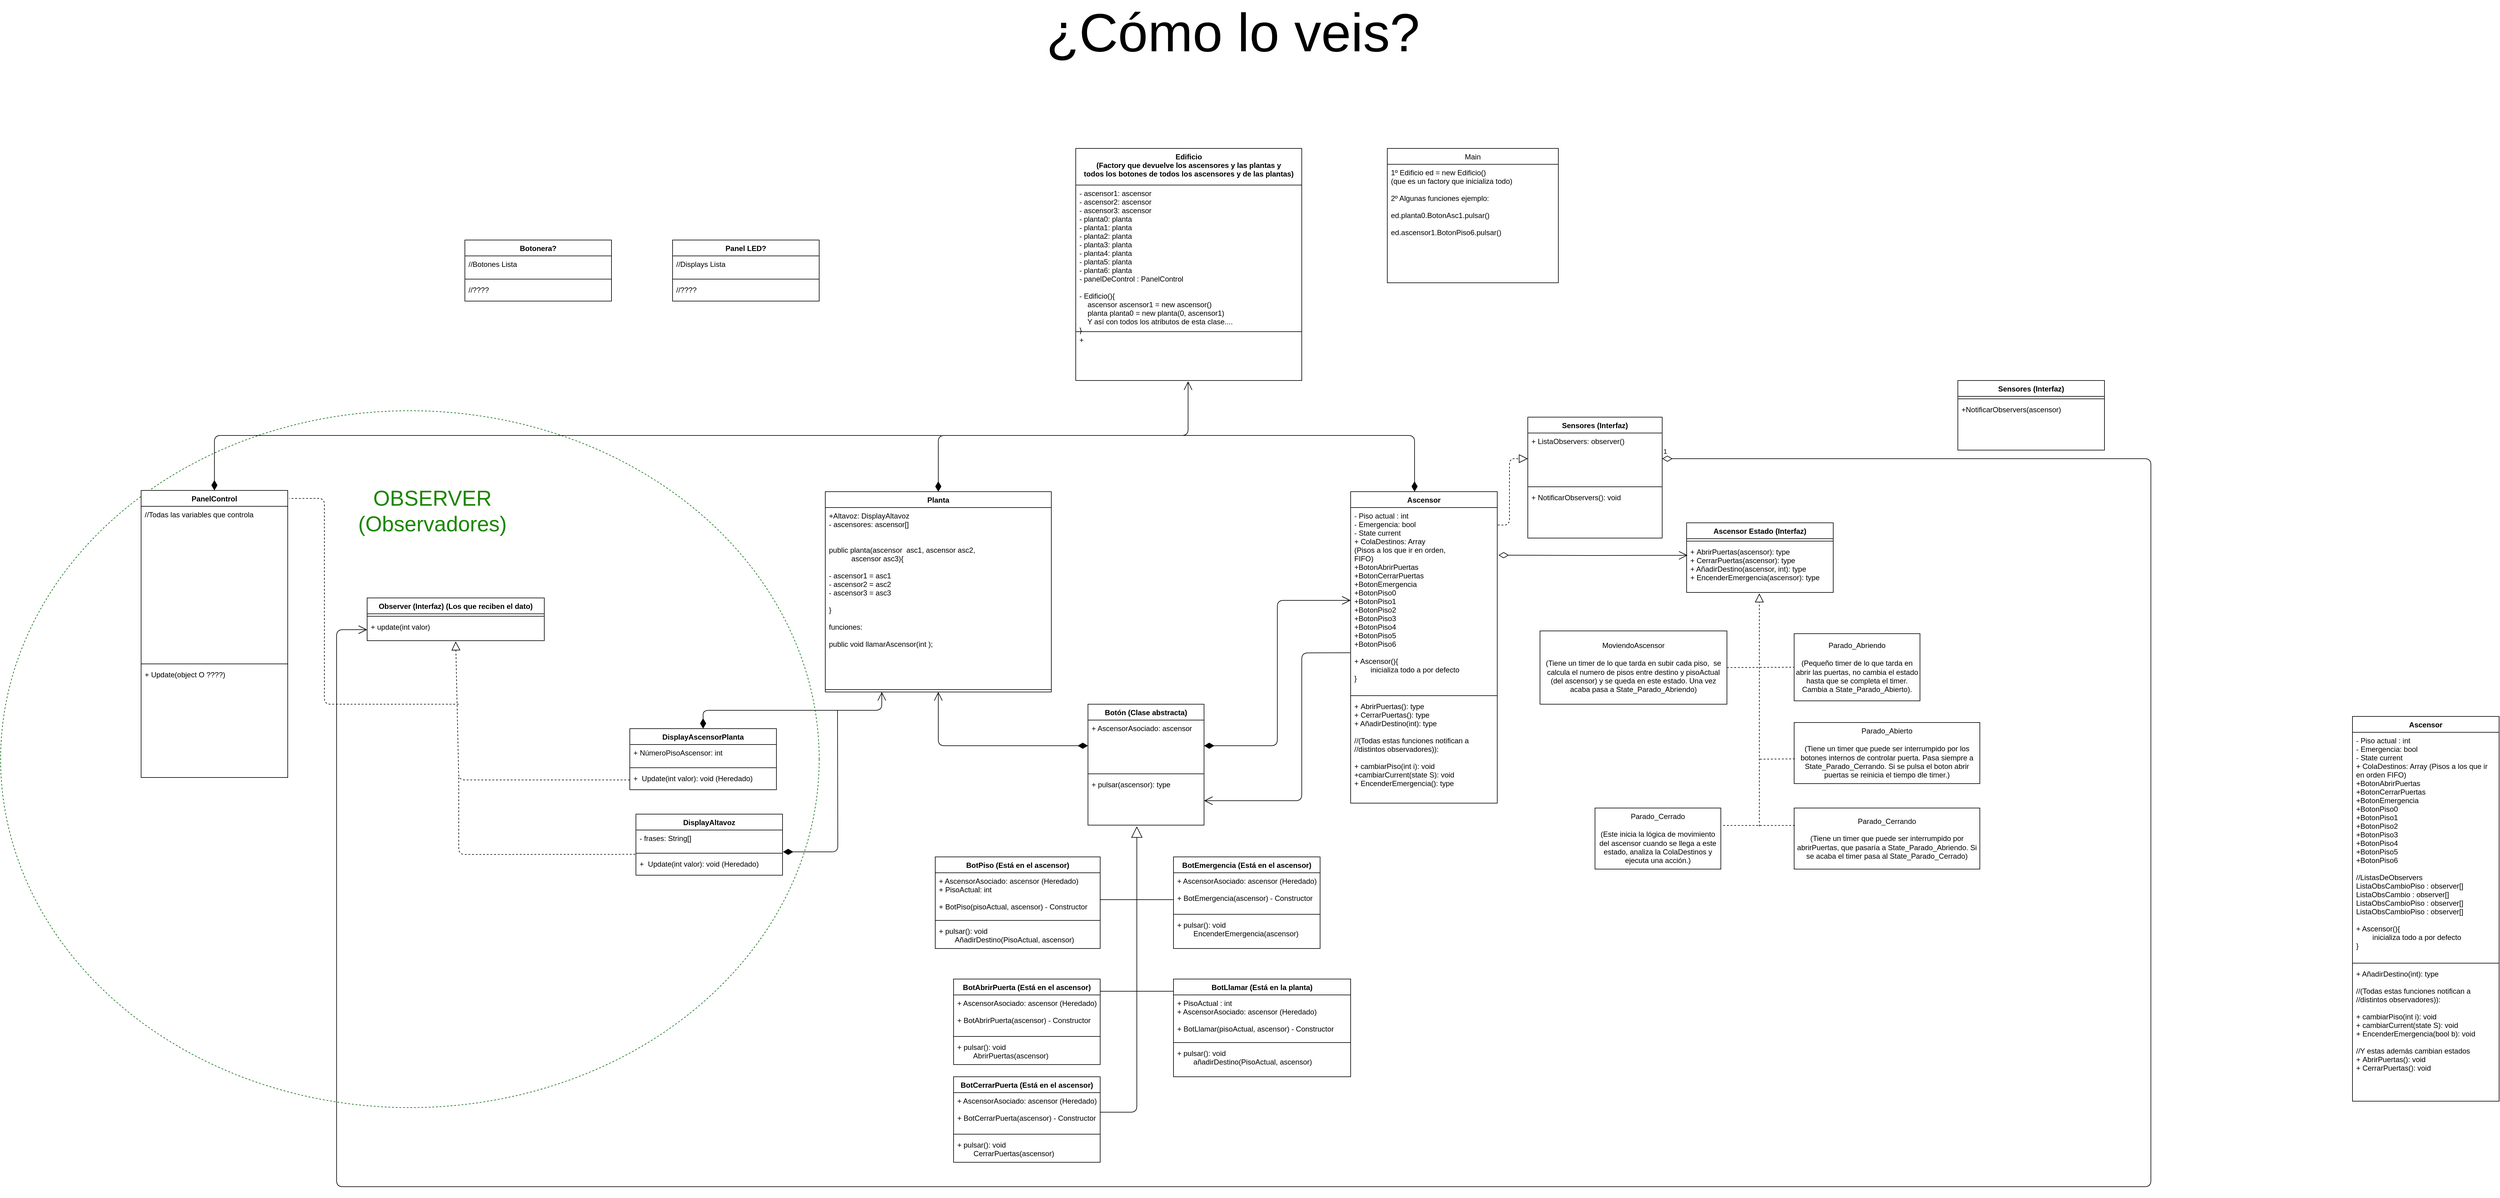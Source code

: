 <mxfile version="14.1.8" type="device"><diagram id="Z--odeYnt2_e7zv_vTT9" name="Page-1"><mxGraphModel dx="3168" dy="2187" grid="1" gridSize="10" guides="1" tooltips="1" connect="1" arrows="1" fold="1" page="1" pageScale="1" pageWidth="827" pageHeight="1169" math="0" shadow="0"><root><mxCell id="0"/><mxCell id="1" parent="0"/><mxCell id="Lk6bTEhdmykPrfCUieT1-79" value="" style="ellipse;whiteSpace=wrap;html=1;dashed=1;fillColor=none;strokeColor=#02690C;" parent="1" vertex="1"><mxGeometry x="-1730" y="109.5" width="1340" height="1141" as="geometry"/></mxCell><mxCell id="whVOiBgoklnP81nuVYzU-8" value="MoviendoAscensor&lt;br&gt;&lt;br&gt;(Tiene un timer de lo que tarda en subir cada piso,&amp;nbsp; se calcula el numero de pisos entre destino y pisoActual (del ascensor) y se queda en este estado. Una vez acaba pasa a State_Parado_Abriendo)" style="rounded=0;whiteSpace=wrap;html=1;" parent="1" vertex="1"><mxGeometry x="790" y="470" width="306" height="120" as="geometry"/></mxCell><mxCell id="whVOiBgoklnP81nuVYzU-10" value="Parado_Cerrado&lt;br&gt;&lt;br&gt;(Este inicia la lógica de movimiento del ascensor cuando se llega a este estado, analiza la ColaDestinos y ejecuta una acción.)" style="rounded=0;whiteSpace=wrap;html=1;" parent="1" vertex="1"><mxGeometry x="880" y="760" width="206" height="100" as="geometry"/></mxCell><mxCell id="whVOiBgoklnP81nuVYzU-11" value="Parado_Cerrando&lt;br&gt;&lt;br&gt;(Tiene un timer que puede ser interrumpido por abrirPuertas, que pasaría a State_Parado_Abriendo. Si se acaba el timer pasa al State_Parado_Cerrado)" style="rounded=0;whiteSpace=wrap;html=1;" parent="1" vertex="1"><mxGeometry x="1206" y="760" width="304" height="100" as="geometry"/></mxCell><mxCell id="whVOiBgoklnP81nuVYzU-12" value="Parado_Abriendo&lt;br&gt;&lt;br&gt;(Pequeño timer de lo que tarda en abrir las puertas, no cambia el estado hasta que se completa el timer. Cambia a State_Parado_Abierto)." style="rounded=0;whiteSpace=wrap;html=1;" parent="1" vertex="1"><mxGeometry x="1206" y="474.5" width="206" height="110" as="geometry"/></mxCell><mxCell id="whVOiBgoklnP81nuVYzU-13" value="Parado_Abierto&lt;br&gt;&lt;br&gt;(Tiene un timer que puede ser interrumpido por los botones internos de controlar puerta. Pasa siempre a State_Parado_Cerrando. Si se pulsa el boton abrir puertas se reinicia el tiempo dle timer.)" style="rounded=0;whiteSpace=wrap;html=1;" parent="1" vertex="1"><mxGeometry x="1206" y="620" width="304" height="100" as="geometry"/></mxCell><mxCell id="whVOiBgoklnP81nuVYzU-16" value="" style="endArrow=open;html=1;endSize=12;startArrow=diamondThin;startSize=14;startFill=0;edgeStyle=orthogonalEdgeStyle;align=left;verticalAlign=bottom;entryX=0.006;entryY=0.241;entryDx=0;entryDy=0;entryPerimeter=0;" parent="1" target="whVOiBgoklnP81nuVYzU-34" edge="1"><mxGeometry x="-1" y="3" relative="1" as="geometry"><mxPoint x="722" y="346" as="sourcePoint"/><mxPoint x="970" y="380" as="targetPoint"/></mxGeometry></mxCell><mxCell id="whVOiBgoklnP81nuVYzU-23" value="Ascensor" style="swimlane;fontStyle=1;align=center;verticalAlign=top;childLayout=stackLayout;horizontal=1;startSize=26;horizontalStack=0;resizeParent=1;resizeParentMax=0;resizeLast=0;collapsible=1;marginBottom=0;" parent="1" vertex="1"><mxGeometry x="480" y="242" width="240" height="510" as="geometry"/></mxCell><mxCell id="whVOiBgoklnP81nuVYzU-24" value="- Piso actual : int&#10;- Emergencia: bool&#10;- State current&#10;+ ColaDestinos: Array&#10;(Pisos a los que ir en orden, &#10;FIFO)&#10;+BotonAbrirPuertas&#10;+BotonCerrarPuertas&#10;+BotonEmergencia&#10;+BotonPiso0&#10;+BotonPiso1&#10;+BotonPiso2&#10;+BotonPiso3&#10;+BotonPiso4&#10;+BotonPiso5&#10;+BotonPiso6&#10;&#10;+ Ascensor(){&#10;        inicializa todo a por defecto&#10;}&#10;" style="text;strokeColor=none;fillColor=none;align=left;verticalAlign=top;spacingLeft=4;spacingRight=4;overflow=hidden;rotatable=0;points=[[0,0.5],[1,0.5]];portConstraint=eastwest;" parent="whVOiBgoklnP81nuVYzU-23" vertex="1"><mxGeometry y="26" width="240" height="304" as="geometry"/></mxCell><mxCell id="whVOiBgoklnP81nuVYzU-25" value="" style="line;strokeWidth=1;fillColor=none;align=left;verticalAlign=middle;spacingTop=-1;spacingLeft=3;spacingRight=3;rotatable=0;labelPosition=right;points=[];portConstraint=eastwest;" parent="whVOiBgoklnP81nuVYzU-23" vertex="1"><mxGeometry y="330" width="240" height="8" as="geometry"/></mxCell><mxCell id="whVOiBgoklnP81nuVYzU-26" value="+ AbrirPuertas(): type&#10;+ CerrarPuertas(): type&#10;+ AñadirDestino(int): type&#10;&#10;//(Todas estas funciones notifican a &#10;//distintos observadores)):&#10;&#10;+ cambiarPiso(int i): void&#10;+cambiarCurrent(state S): void&#10;+ EncenderEmergencia(): type" style="text;strokeColor=none;fillColor=none;align=left;verticalAlign=top;spacingLeft=4;spacingRight=4;overflow=hidden;rotatable=0;points=[[0,0.5],[1,0.5]];portConstraint=eastwest;" parent="whVOiBgoklnP81nuVYzU-23" vertex="1"><mxGeometry y="338" width="240" height="172" as="geometry"/></mxCell><mxCell id="whVOiBgoklnP81nuVYzU-31" value="Ascensor Estado (Interfaz)" style="swimlane;fontStyle=1;align=center;verticalAlign=top;childLayout=stackLayout;horizontal=1;startSize=26;horizontalStack=0;resizeParent=1;resizeParentMax=0;resizeLast=0;collapsible=1;marginBottom=0;" parent="1" vertex="1"><mxGeometry x="1030" y="293" width="240" height="114" as="geometry"/></mxCell><mxCell id="whVOiBgoklnP81nuVYzU-33" value="" style="line;strokeWidth=1;fillColor=none;align=left;verticalAlign=middle;spacingTop=-1;spacingLeft=3;spacingRight=3;rotatable=0;labelPosition=right;points=[];portConstraint=eastwest;" parent="whVOiBgoklnP81nuVYzU-31" vertex="1"><mxGeometry y="26" width="240" height="8" as="geometry"/></mxCell><mxCell id="whVOiBgoklnP81nuVYzU-34" value="+ AbrirPuertas(ascensor): type&#10;+ CerrarPuertas(ascensor): type&#10;+ AñadirDestino(ascensor, int): type&#10;+ EncenderEmergencia(ascensor): type" style="text;strokeColor=none;fillColor=none;align=left;verticalAlign=top;spacingLeft=4;spacingRight=4;overflow=hidden;rotatable=0;points=[[0,0.5],[1,0.5]];portConstraint=eastwest;" parent="whVOiBgoklnP81nuVYzU-31" vertex="1"><mxGeometry y="34" width="240" height="80" as="geometry"/></mxCell><mxCell id="whVOiBgoklnP81nuVYzU-42" value="" style="endArrow=block;endSize=16;endFill=0;html=1;entryX=0.5;entryY=1;entryDx=0;entryDy=0;exitX=1;exitY=0.5;exitDx=0;exitDy=0;" parent="1" source="Lk6bTEhdmykPrfCUieT1-37" edge="1"><mxGeometry width="160" relative="1" as="geometry"><mxPoint x="130" y="1160" as="sourcePoint"/><mxPoint x="130" y="790" as="targetPoint"/><Array as="points"><mxPoint x="130" y="1258"/></Array></mxGeometry></mxCell><mxCell id="whVOiBgoklnP81nuVYzU-43" value="" style="endArrow=none;html=1;exitX=1;exitY=0.5;exitDx=0;exitDy=0;entryX=0;entryY=0.5;entryDx=0;entryDy=0;" parent="1" edge="1"><mxGeometry width="50" height="50" relative="1" as="geometry"><mxPoint x="70" y="910" as="sourcePoint"/><mxPoint x="190" y="910" as="targetPoint"/></mxGeometry></mxCell><mxCell id="whVOiBgoklnP81nuVYzU-44" value="" style="endArrow=none;html=1;exitX=1;exitY=0.5;exitDx=0;exitDy=0;entryX=0;entryY=0.5;entryDx=0;entryDy=0;" parent="1" edge="1"><mxGeometry width="50" height="50" relative="1" as="geometry"><mxPoint x="70" y="1060" as="sourcePoint"/><mxPoint x="190" y="1060" as="targetPoint"/></mxGeometry></mxCell><mxCell id="whVOiBgoklnP81nuVYzU-47" value="Botón (Clase abstracta)" style="swimlane;fontStyle=1;align=center;verticalAlign=top;childLayout=stackLayout;horizontal=1;startSize=26;horizontalStack=0;resizeParent=1;resizeParentMax=0;resizeLast=0;collapsible=1;marginBottom=0;" parent="1" vertex="1"><mxGeometry x="50" y="590" width="190" height="198" as="geometry"/></mxCell><mxCell id="whVOiBgoklnP81nuVYzU-48" value="+ AscensorAsociado: ascensor&#10;" style="text;strokeColor=none;fillColor=none;align=left;verticalAlign=top;spacingLeft=4;spacingRight=4;overflow=hidden;rotatable=0;points=[[0,0.5],[1,0.5]];portConstraint=eastwest;" parent="whVOiBgoklnP81nuVYzU-47" vertex="1"><mxGeometry y="26" width="190" height="84" as="geometry"/></mxCell><mxCell id="whVOiBgoklnP81nuVYzU-49" value="" style="line;strokeWidth=1;fillColor=none;align=left;verticalAlign=middle;spacingTop=-1;spacingLeft=3;spacingRight=3;rotatable=0;labelPosition=right;points=[];portConstraint=eastwest;" parent="whVOiBgoklnP81nuVYzU-47" vertex="1"><mxGeometry y="110" width="190" height="8" as="geometry"/></mxCell><mxCell id="whVOiBgoklnP81nuVYzU-50" value="+ pulsar(ascensor): type" style="text;strokeColor=none;fillColor=none;align=left;verticalAlign=top;spacingLeft=4;spacingRight=4;overflow=hidden;rotatable=0;points=[[0,0.5],[1,0.5]];portConstraint=eastwest;" parent="whVOiBgoklnP81nuVYzU-47" vertex="1"><mxGeometry y="118" width="190" height="80" as="geometry"/></mxCell><mxCell id="whVOiBgoklnP81nuVYzU-60" value="Edificio&#10;(Factory que devuelve los ascensores y las plantas y &#10;todos los botones de todos los ascensores y de las plantas)" style="swimlane;fontStyle=1;align=center;verticalAlign=top;childLayout=stackLayout;horizontal=1;startSize=60;horizontalStack=0;resizeParent=1;resizeParentMax=0;resizeLast=0;collapsible=1;marginBottom=0;" parent="1" vertex="1"><mxGeometry x="30" y="-320" width="370" height="300" as="geometry"/></mxCell><mxCell id="whVOiBgoklnP81nuVYzU-61" value="- ascensor1: ascensor&#10;- ascensor2: ascensor&#10;- ascensor3: ascensor&#10;- planta0: planta&#10;- planta1: planta&#10;- planta2: planta&#10;- planta3: planta&#10;- planta4: planta&#10;- planta5: planta&#10;- planta6: planta&#10;- panelDeControl : PanelControl&#10;&#10;- Edificio(){&#10;    ascensor ascensor1 = new ascensor()&#10;    planta planta0 = new planta(0, ascensor1)&#10;    Y así con todos los atributos de esta clase....&#10;}" style="text;strokeColor=none;fillColor=none;align=left;verticalAlign=top;spacingLeft=4;spacingRight=4;overflow=hidden;rotatable=0;points=[[0,0.5],[1,0.5]];portConstraint=eastwest;" parent="whVOiBgoklnP81nuVYzU-60" vertex="1"><mxGeometry y="60" width="370" height="240" as="geometry"/></mxCell><mxCell id="whVOiBgoklnP81nuVYzU-65" value="Main" style="swimlane;fontStyle=0;childLayout=stackLayout;horizontal=1;startSize=26;fillColor=none;horizontalStack=0;resizeParent=1;resizeParentMax=0;resizeLast=0;collapsible=1;marginBottom=0;" parent="1" vertex="1"><mxGeometry x="540" y="-320" width="280" height="220" as="geometry"/></mxCell><mxCell id="whVOiBgoklnP81nuVYzU-66" value="1º Edificio ed = new Edificio() &#10;(que es un factory que inicializa todo)&#10;&#10;2º Algunas funciones ejemplo:&#10;&#10;ed.planta0.BotonAsc1.pulsar()&#10;&#10;ed.ascensor1.BotonPiso6.pulsar()&#10;" style="text;strokeColor=none;fillColor=none;align=left;verticalAlign=top;spacingLeft=4;spacingRight=4;overflow=hidden;rotatable=0;points=[[0,0.5],[1,0.5]];portConstraint=eastwest;" parent="whVOiBgoklnP81nuVYzU-65" vertex="1"><mxGeometry y="26" width="280" height="194" as="geometry"/></mxCell><mxCell id="whVOiBgoklnP81nuVYzU-69" value="Planta" style="swimlane;fontStyle=1;align=center;verticalAlign=top;childLayout=stackLayout;horizontal=1;startSize=26;horizontalStack=0;resizeParent=1;resizeParentMax=0;resizeLast=0;collapsible=1;marginBottom=0;" parent="1" vertex="1"><mxGeometry x="-380" y="242" width="370" height="328" as="geometry"/></mxCell><mxCell id="whVOiBgoklnP81nuVYzU-70" value="+Altavoz: DisplayAltavoz&#10;- ascensores: ascensor[]&#10;&#10;&#10;public planta(ascensor  asc1, ascensor asc2,&#10;           ascensor asc3){&#10;     &#10;- ascensor1 = asc1&#10;- ascensor2 = asc2&#10;- ascensor3 = asc3&#10;&#10;}&#10;&#10;funciones:&#10;&#10;public void llamarAscensor(int );" style="text;strokeColor=none;fillColor=none;align=left;verticalAlign=top;spacingLeft=4;spacingRight=4;overflow=hidden;rotatable=0;points=[[0,0.5],[1,0.5]];portConstraint=eastwest;" parent="whVOiBgoklnP81nuVYzU-69" vertex="1"><mxGeometry y="26" width="370" height="294" as="geometry"/></mxCell><mxCell id="whVOiBgoklnP81nuVYzU-71" value="" style="line;strokeWidth=1;fillColor=none;align=left;verticalAlign=middle;spacingTop=-1;spacingLeft=3;spacingRight=3;rotatable=0;labelPosition=right;points=[];portConstraint=eastwest;" parent="whVOiBgoklnP81nuVYzU-69" vertex="1"><mxGeometry y="320" width="370" height="8" as="geometry"/></mxCell><mxCell id="whVOiBgoklnP81nuVYzU-73" value="BotLlamar (Está en la planta)" style="swimlane;fontStyle=1;align=center;verticalAlign=top;childLayout=stackLayout;horizontal=1;startSize=26;horizontalStack=0;resizeParent=1;resizeParentMax=0;resizeLast=0;collapsible=1;marginBottom=0;" parent="1" vertex="1"><mxGeometry x="190" y="1040" width="290" height="160" as="geometry"/></mxCell><mxCell id="whVOiBgoklnP81nuVYzU-74" value="+ PisoActual : int&#10;+ AscensorAsociado: ascensor (Heredado)&#10;&#10;+ BotLlamar(pisoActual, ascensor) - Constructor" style="text;strokeColor=none;fillColor=none;align=left;verticalAlign=top;spacingLeft=4;spacingRight=4;overflow=hidden;rotatable=0;points=[[0,0.5],[1,0.5]];portConstraint=eastwest;" parent="whVOiBgoklnP81nuVYzU-73" vertex="1"><mxGeometry y="26" width="290" height="74" as="geometry"/></mxCell><mxCell id="whVOiBgoklnP81nuVYzU-75" value="" style="line;strokeWidth=1;fillColor=none;align=left;verticalAlign=middle;spacingTop=-1;spacingLeft=3;spacingRight=3;rotatable=0;labelPosition=right;points=[];portConstraint=eastwest;" parent="whVOiBgoklnP81nuVYzU-73" vertex="1"><mxGeometry y="100" width="290" height="8" as="geometry"/></mxCell><mxCell id="whVOiBgoklnP81nuVYzU-76" value="+ pulsar(): void&#10;        añadirDestino(PisoActual, ascensor)&#10;    " style="text;strokeColor=none;fillColor=none;align=left;verticalAlign=top;spacingLeft=4;spacingRight=4;overflow=hidden;rotatable=0;points=[[0,0.5],[1,0.5]];portConstraint=eastwest;" parent="whVOiBgoklnP81nuVYzU-73" vertex="1"><mxGeometry y="108" width="290" height="52" as="geometry"/></mxCell><mxCell id="whVOiBgoklnP81nuVYzU-80" value="" style="endArrow=open;html=1;endSize=12;startArrow=diamondThin;startSize=14;startFill=1;edgeStyle=orthogonalEdgeStyle;align=left;verticalAlign=bottom;exitX=1;exitY=0.5;exitDx=0;exitDy=0;entryX=0;entryY=0.5;entryDx=0;entryDy=0;" parent="1" source="whVOiBgoklnP81nuVYzU-48" target="whVOiBgoklnP81nuVYzU-24" edge="1"><mxGeometry x="-1" y="3" relative="1" as="geometry"><mxPoint x="280" y="390" as="sourcePoint"/><mxPoint x="440" y="390" as="targetPoint"/></mxGeometry></mxCell><mxCell id="whVOiBgoklnP81nuVYzU-81" value="" style="endArrow=open;html=1;endSize=12;startArrow=diamondThin;startSize=14;startFill=1;edgeStyle=orthogonalEdgeStyle;align=left;verticalAlign=bottom;exitX=0;exitY=0.5;exitDx=0;exitDy=0;entryX=0.5;entryY=1;entryDx=0;entryDy=0;" parent="1" source="whVOiBgoklnP81nuVYzU-48" target="whVOiBgoklnP81nuVYzU-69" edge="1"><mxGeometry x="-1" y="3" relative="1" as="geometry"><mxPoint x="250" y="668.0" as="sourcePoint"/><mxPoint x="490" y="390" as="targetPoint"/></mxGeometry></mxCell><mxCell id="whVOiBgoklnP81nuVYzU-82" value="&lt;font style=&quot;font-size: 88px&quot;&gt;¿Cómo lo veis?&lt;/font&gt;" style="text;html=1;strokeColor=none;fillColor=none;align=center;verticalAlign=middle;whiteSpace=wrap;rounded=0;" parent="1" vertex="1"><mxGeometry x="-60" y="-520" width="695" height="20" as="geometry"/></mxCell><mxCell id="Lk6bTEhdmykPrfCUieT1-2" value="+ " style="text;fillColor=none;align=left;verticalAlign=top;spacingLeft=4;spacingRight=4;overflow=hidden;rotatable=0;points=[[0,0.5],[1,0.5]];portConstraint=eastwest;strokeColor=#000000;" parent="1" vertex="1"><mxGeometry x="30" y="-20" width="370" height="80" as="geometry"/></mxCell><mxCell id="Lk6bTEhdmykPrfCUieT1-3" value="DisplayAscensorPlanta" style="swimlane;fontStyle=1;align=center;verticalAlign=top;childLayout=stackLayout;horizontal=1;startSize=26;horizontalStack=0;resizeParent=1;resizeParentMax=0;resizeLast=0;collapsible=1;marginBottom=0;" parent="1" vertex="1"><mxGeometry x="-700" y="630" width="240" height="100" as="geometry"/></mxCell><mxCell id="Lk6bTEhdmykPrfCUieT1-4" value="+ NúmeroPisoAscensor: int&#10;" style="text;strokeColor=none;fillColor=none;align=left;verticalAlign=top;spacingLeft=4;spacingRight=4;overflow=hidden;rotatable=0;points=[[0,0.5],[1,0.5]];portConstraint=eastwest;" parent="Lk6bTEhdmykPrfCUieT1-3" vertex="1"><mxGeometry y="26" width="240" height="34" as="geometry"/></mxCell><mxCell id="Lk6bTEhdmykPrfCUieT1-5" value="" style="line;strokeWidth=1;fillColor=none;align=left;verticalAlign=middle;spacingTop=-1;spacingLeft=3;spacingRight=3;rotatable=0;labelPosition=right;points=[];portConstraint=eastwest;" parent="Lk6bTEhdmykPrfCUieT1-3" vertex="1"><mxGeometry y="60" width="240" height="8" as="geometry"/></mxCell><mxCell id="Lk6bTEhdmykPrfCUieT1-6" value="+  Update(int valor): void (Heredado)" style="text;strokeColor=none;fillColor=none;align=left;verticalAlign=top;spacingLeft=4;spacingRight=4;overflow=hidden;rotatable=0;points=[[0,0.5],[1,0.5]];portConstraint=eastwest;" parent="Lk6bTEhdmykPrfCUieT1-3" vertex="1"><mxGeometry y="68" width="240" height="32" as="geometry"/></mxCell><mxCell id="Lk6bTEhdmykPrfCUieT1-7" value="Observer (Interfaz) (Los que reciben el dato)" style="swimlane;fontStyle=1;align=center;verticalAlign=top;childLayout=stackLayout;horizontal=1;startSize=26;horizontalStack=0;resizeParent=1;resizeParentMax=0;resizeLast=0;collapsible=1;marginBottom=0;" parent="1" vertex="1"><mxGeometry x="-1130" y="416" width="290" height="70" as="geometry"/></mxCell><mxCell id="Lk6bTEhdmykPrfCUieT1-8" value="" style="line;strokeWidth=1;fillColor=none;align=left;verticalAlign=middle;spacingTop=-1;spacingLeft=3;spacingRight=3;rotatable=0;labelPosition=right;points=[];portConstraint=eastwest;" parent="Lk6bTEhdmykPrfCUieT1-7" vertex="1"><mxGeometry y="26" width="290" height="8" as="geometry"/></mxCell><mxCell id="Lk6bTEhdmykPrfCUieT1-9" value="+ update(int valor)" style="text;strokeColor=none;fillColor=none;align=left;verticalAlign=top;spacingLeft=4;spacingRight=4;overflow=hidden;rotatable=0;points=[[0,0.5],[1,0.5]];portConstraint=eastwest;" parent="Lk6bTEhdmykPrfCUieT1-7" vertex="1"><mxGeometry y="34" width="290" height="36" as="geometry"/></mxCell><mxCell id="Lk6bTEhdmykPrfCUieT1-10" value="" style="endArrow=block;dashed=1;endFill=0;endSize=12;html=1;entryX=0.496;entryY=1.02;entryDx=0;entryDy=0;entryPerimeter=0;" parent="1" target="whVOiBgoklnP81nuVYzU-34" edge="1"><mxGeometry width="160" relative="1" as="geometry"><mxPoint x="1149" y="790" as="sourcePoint"/><mxPoint x="1100" y="440" as="targetPoint"/></mxGeometry></mxCell><mxCell id="Lk6bTEhdmykPrfCUieT1-11" value="" style="endArrow=none;dashed=1;html=1;exitX=1;exitY=0.5;exitDx=0;exitDy=0;entryX=0;entryY=0.5;entryDx=0;entryDy=0;" parent="1" source="whVOiBgoklnP81nuVYzU-8" target="whVOiBgoklnP81nuVYzU-12" edge="1"><mxGeometry width="50" height="50" relative="1" as="geometry"><mxPoint x="1130" y="560" as="sourcePoint"/><mxPoint x="1180" y="510" as="targetPoint"/></mxGeometry></mxCell><mxCell id="Lk6bTEhdmykPrfCUieT1-12" value="" style="endArrow=none;dashed=1;html=1;entryX=0;entryY=0.5;entryDx=0;entryDy=0;" parent="1" edge="1"><mxGeometry width="50" height="50" relative="1" as="geometry"><mxPoint x="1150" y="680" as="sourcePoint"/><mxPoint x="1207" y="679.5" as="targetPoint"/></mxGeometry></mxCell><mxCell id="Lk6bTEhdmykPrfCUieT1-13" value="" style="endArrow=none;dashed=1;html=1;exitX=1;exitY=0.5;exitDx=0;exitDy=0;entryX=0;entryY=0.5;entryDx=0;entryDy=0;" parent="1" edge="1"><mxGeometry width="50" height="50" relative="1" as="geometry"><mxPoint x="1090" y="788.5" as="sourcePoint"/><mxPoint x="1210" y="788.5" as="targetPoint"/></mxGeometry></mxCell><mxCell id="Lk6bTEhdmykPrfCUieT1-14" value="" style="endArrow=block;dashed=1;endFill=0;endSize=12;html=1;exitX=0;exitY=0.5;exitDx=0;exitDy=0;entryX=0.5;entryY=1.036;entryDx=0;entryDy=0;entryPerimeter=0;" parent="1" source="Lk6bTEhdmykPrfCUieT1-6" target="Lk6bTEhdmykPrfCUieT1-9" edge="1"><mxGeometry width="160" relative="1" as="geometry"><mxPoint x="-770" y="-178.6" as="sourcePoint"/><mxPoint x="-920" y="570" as="targetPoint"/><Array as="points"><mxPoint x="-980" y="714"/></Array></mxGeometry></mxCell><mxCell id="Lk6bTEhdmykPrfCUieT1-18" value="" style="endArrow=open;html=1;endSize=12;startArrow=diamondThin;startSize=14;startFill=1;edgeStyle=orthogonalEdgeStyle;align=left;verticalAlign=bottom;exitX=0.5;exitY=0;exitDx=0;exitDy=0;entryX=0.497;entryY=1.017;entryDx=0;entryDy=0;entryPerimeter=0;" parent="1" source="whVOiBgoklnP81nuVYzU-69" target="Lk6bTEhdmykPrfCUieT1-2" edge="1"><mxGeometry x="-1" y="3" relative="1" as="geometry"><mxPoint x="140" y="430" as="sourcePoint"/><mxPoint x="240" y="90" as="targetPoint"/><Array as="points"><mxPoint x="-195" y="150"/><mxPoint x="214" y="150"/></Array></mxGeometry></mxCell><mxCell id="Lk6bTEhdmykPrfCUieT1-20" value="" style="endArrow=none;html=1;endSize=12;startArrow=diamondThin;startSize=14;startFill=1;edgeStyle=orthogonalEdgeStyle;align=left;verticalAlign=bottom;endFill=0;exitX=0.436;exitY=0;exitDx=0;exitDy=0;exitPerimeter=0;" parent="1" source="whVOiBgoklnP81nuVYzU-23" edge="1"><mxGeometry x="-1" y="3" relative="1" as="geometry"><mxPoint x="160" y="450" as="sourcePoint"/><mxPoint x="160" y="150" as="targetPoint"/><Array as="points"><mxPoint x="585" y="150"/></Array></mxGeometry></mxCell><mxCell id="Lk6bTEhdmykPrfCUieT1-21" value="" style="endArrow=open;html=1;endSize=12;startArrow=diamondThin;startSize=14;startFill=1;edgeStyle=orthogonalEdgeStyle;align=left;verticalAlign=bottom;entryX=0.25;entryY=1;entryDx=0;entryDy=0;exitX=0.5;exitY=0;exitDx=0;exitDy=0;" parent="1" source="Lk6bTEhdmykPrfCUieT1-3" target="whVOiBgoklnP81nuVYzU-69" edge="1"><mxGeometry x="-1" y="3" relative="1" as="geometry"><mxPoint x="-590" y="610" as="sourcePoint"/><mxPoint x="330" y="460" as="targetPoint"/></mxGeometry></mxCell><mxCell id="Lk6bTEhdmykPrfCUieT1-23" value="" style="endArrow=open;endFill=1;endSize=12;html=1;exitX=-0.003;exitY=0.782;exitDx=0;exitDy=0;exitPerimeter=0;entryX=1;entryY=0.5;entryDx=0;entryDy=0;" parent="1" source="whVOiBgoklnP81nuVYzU-24" target="whVOiBgoklnP81nuVYzU-50" edge="1"><mxGeometry width="160" relative="1" as="geometry"><mxPoint x="400" y="660" as="sourcePoint"/><mxPoint x="560" y="660" as="targetPoint"/><Array as="points"><mxPoint x="400" y="506"/><mxPoint x="400" y="748"/></Array></mxGeometry></mxCell><mxCell id="Lk6bTEhdmykPrfCUieT1-24" value="BotEmergencia (Está en el ascensor)" style="swimlane;fontStyle=1;align=center;verticalAlign=top;childLayout=stackLayout;horizontal=1;startSize=26;horizontalStack=0;resizeParent=1;resizeParentMax=0;resizeLast=0;collapsible=1;marginBottom=0;" parent="1" vertex="1"><mxGeometry x="190" y="840" width="240" height="150" as="geometry"/></mxCell><mxCell id="Lk6bTEhdmykPrfCUieT1-25" value="+ AscensorAsociado: ascensor (Heredado)&#10;&#10;+ BotEmergencia(ascensor) - Constructor&#10;" style="text;strokeColor=none;fillColor=none;align=left;verticalAlign=top;spacingLeft=4;spacingRight=4;overflow=hidden;rotatable=0;points=[[0,0.5],[1,0.5]];portConstraint=eastwest;" parent="Lk6bTEhdmykPrfCUieT1-24" vertex="1"><mxGeometry y="26" width="240" height="64" as="geometry"/></mxCell><mxCell id="Lk6bTEhdmykPrfCUieT1-26" value="" style="line;strokeWidth=1;fillColor=none;align=left;verticalAlign=middle;spacingTop=-1;spacingLeft=3;spacingRight=3;rotatable=0;labelPosition=right;points=[];portConstraint=eastwest;" parent="Lk6bTEhdmykPrfCUieT1-24" vertex="1"><mxGeometry y="90" width="240" height="8" as="geometry"/></mxCell><mxCell id="Lk6bTEhdmykPrfCUieT1-27" value="+ pulsar(): void&#10;        EncenderEmergencia(ascensor)&#10;    " style="text;strokeColor=none;fillColor=none;align=left;verticalAlign=top;spacingLeft=4;spacingRight=4;overflow=hidden;rotatable=0;points=[[0,0.5],[1,0.5]];portConstraint=eastwest;" parent="Lk6bTEhdmykPrfCUieT1-24" vertex="1"><mxGeometry y="98" width="240" height="52" as="geometry"/></mxCell><mxCell id="Lk6bTEhdmykPrfCUieT1-28" value="BotPiso (Está en el ascensor)" style="swimlane;fontStyle=1;align=center;verticalAlign=top;childLayout=stackLayout;horizontal=1;startSize=26;horizontalStack=0;resizeParent=1;resizeParentMax=0;resizeLast=0;collapsible=1;marginBottom=0;" parent="1" vertex="1"><mxGeometry x="-200" y="840" width="270" height="150" as="geometry"/></mxCell><mxCell id="Lk6bTEhdmykPrfCUieT1-29" value="+ AscensorAsociado: ascensor (Heredado)&#10;+ PisoActual: int&#10;&#10;+ BotPiso(pisoActual, ascensor) - Constructor" style="text;strokeColor=none;fillColor=none;align=left;verticalAlign=top;spacingLeft=4;spacingRight=4;overflow=hidden;rotatable=0;points=[[0,0.5],[1,0.5]];portConstraint=eastwest;" parent="Lk6bTEhdmykPrfCUieT1-28" vertex="1"><mxGeometry y="26" width="270" height="74" as="geometry"/></mxCell><mxCell id="Lk6bTEhdmykPrfCUieT1-30" value="" style="line;strokeWidth=1;fillColor=none;align=left;verticalAlign=middle;spacingTop=-1;spacingLeft=3;spacingRight=3;rotatable=0;labelPosition=right;points=[];portConstraint=eastwest;" parent="Lk6bTEhdmykPrfCUieT1-28" vertex="1"><mxGeometry y="100" width="270" height="8" as="geometry"/></mxCell><mxCell id="Lk6bTEhdmykPrfCUieT1-31" value="+ pulsar(): void&#10;        AñadirDestino(PisoActual, ascensor)&#10;    " style="text;strokeColor=none;fillColor=none;align=left;verticalAlign=top;spacingLeft=4;spacingRight=4;overflow=hidden;rotatable=0;points=[[0,0.5],[1,0.5]];portConstraint=eastwest;" parent="Lk6bTEhdmykPrfCUieT1-28" vertex="1"><mxGeometry y="108" width="270" height="42" as="geometry"/></mxCell><mxCell id="Lk6bTEhdmykPrfCUieT1-32" value="BotAbrirPuerta (Está en el ascensor)" style="swimlane;fontStyle=1;align=center;verticalAlign=top;childLayout=stackLayout;horizontal=1;startSize=26;horizontalStack=0;resizeParent=1;resizeParentMax=0;resizeLast=0;collapsible=1;marginBottom=0;" parent="1" vertex="1"><mxGeometry x="-170" y="1040" width="240" height="140" as="geometry"/></mxCell><mxCell id="Lk6bTEhdmykPrfCUieT1-33" value="+ AscensorAsociado: ascensor (Heredado)&#10;&#10;+ BotAbrirPuerta(ascensor) - Constructor&#10;" style="text;strokeColor=none;fillColor=none;align=left;verticalAlign=top;spacingLeft=4;spacingRight=4;overflow=hidden;rotatable=0;points=[[0,0.5],[1,0.5]];portConstraint=eastwest;" parent="Lk6bTEhdmykPrfCUieT1-32" vertex="1"><mxGeometry y="26" width="240" height="64" as="geometry"/></mxCell><mxCell id="Lk6bTEhdmykPrfCUieT1-34" value="" style="line;strokeWidth=1;fillColor=none;align=left;verticalAlign=middle;spacingTop=-1;spacingLeft=3;spacingRight=3;rotatable=0;labelPosition=right;points=[];portConstraint=eastwest;" parent="Lk6bTEhdmykPrfCUieT1-32" vertex="1"><mxGeometry y="90" width="240" height="8" as="geometry"/></mxCell><mxCell id="Lk6bTEhdmykPrfCUieT1-35" value="+ pulsar(): void&#10;        AbrirPuertas(ascensor)&#10;    " style="text;strokeColor=none;fillColor=none;align=left;verticalAlign=top;spacingLeft=4;spacingRight=4;overflow=hidden;rotatable=0;points=[[0,0.5],[1,0.5]];portConstraint=eastwest;" parent="Lk6bTEhdmykPrfCUieT1-32" vertex="1"><mxGeometry y="98" width="240" height="42" as="geometry"/></mxCell><mxCell id="Lk6bTEhdmykPrfCUieT1-36" value="BotCerrarPuerta (Está en el ascensor)" style="swimlane;fontStyle=1;align=center;verticalAlign=top;childLayout=stackLayout;horizontal=1;startSize=26;horizontalStack=0;resizeParent=1;resizeParentMax=0;resizeLast=0;collapsible=1;marginBottom=0;" parent="1" vertex="1"><mxGeometry x="-170" y="1200" width="240" height="140" as="geometry"/></mxCell><mxCell id="Lk6bTEhdmykPrfCUieT1-37" value="+ AscensorAsociado: ascensor (Heredado)&#10;&#10;+ BotCerrarPuerta(ascensor) - Constructor&#10;" style="text;strokeColor=none;fillColor=none;align=left;verticalAlign=top;spacingLeft=4;spacingRight=4;overflow=hidden;rotatable=0;points=[[0,0.5],[1,0.5]];portConstraint=eastwest;" parent="Lk6bTEhdmykPrfCUieT1-36" vertex="1"><mxGeometry y="26" width="240" height="64" as="geometry"/></mxCell><mxCell id="Lk6bTEhdmykPrfCUieT1-38" value="" style="line;strokeWidth=1;fillColor=none;align=left;verticalAlign=middle;spacingTop=-1;spacingLeft=3;spacingRight=3;rotatable=0;labelPosition=right;points=[];portConstraint=eastwest;" parent="Lk6bTEhdmykPrfCUieT1-36" vertex="1"><mxGeometry y="90" width="240" height="8" as="geometry"/></mxCell><mxCell id="Lk6bTEhdmykPrfCUieT1-39" value="+ pulsar(): void&#10;        CerrarPuertas(ascensor)&#10;    " style="text;strokeColor=none;fillColor=none;align=left;verticalAlign=top;spacingLeft=4;spacingRight=4;overflow=hidden;rotatable=0;points=[[0,0.5],[1,0.5]];portConstraint=eastwest;" parent="Lk6bTEhdmykPrfCUieT1-36" vertex="1"><mxGeometry y="98" width="240" height="42" as="geometry"/></mxCell><mxCell id="Lk6bTEhdmykPrfCUieT1-46" value="DisplayAltavoz" style="swimlane;fontStyle=1;align=center;verticalAlign=top;childLayout=stackLayout;horizontal=1;startSize=26;horizontalStack=0;resizeParent=1;resizeParentMax=0;resizeLast=0;collapsible=1;marginBottom=0;" parent="1" vertex="1"><mxGeometry x="-690" y="770" width="240" height="100" as="geometry"/></mxCell><mxCell id="Lk6bTEhdmykPrfCUieT1-47" value="- frases: String[]" style="text;strokeColor=none;fillColor=none;align=left;verticalAlign=top;spacingLeft=4;spacingRight=4;overflow=hidden;rotatable=0;points=[[0,0.5],[1,0.5]];portConstraint=eastwest;" parent="Lk6bTEhdmykPrfCUieT1-46" vertex="1"><mxGeometry y="26" width="240" height="34" as="geometry"/></mxCell><mxCell id="Lk6bTEhdmykPrfCUieT1-48" value="" style="line;strokeWidth=1;fillColor=none;align=left;verticalAlign=middle;spacingTop=-1;spacingLeft=3;spacingRight=3;rotatable=0;labelPosition=right;points=[];portConstraint=eastwest;" parent="Lk6bTEhdmykPrfCUieT1-46" vertex="1"><mxGeometry y="60" width="240" height="8" as="geometry"/></mxCell><mxCell id="Lk6bTEhdmykPrfCUieT1-49" value="+  Update(int valor): void (Heredado)" style="text;strokeColor=none;fillColor=none;align=left;verticalAlign=top;spacingLeft=4;spacingRight=4;overflow=hidden;rotatable=0;points=[[0,0.5],[1,0.5]];portConstraint=eastwest;" parent="Lk6bTEhdmykPrfCUieT1-46" vertex="1"><mxGeometry y="68" width="240" height="32" as="geometry"/></mxCell><mxCell id="Lk6bTEhdmykPrfCUieT1-50" value="" style="endArrow=none;dashed=1;html=1;entryX=0.002;entryY=-0.069;entryDx=0;entryDy=0;entryPerimeter=0;" parent="1" target="Lk6bTEhdmykPrfCUieT1-49" edge="1"><mxGeometry width="50" height="50" relative="1" as="geometry"><mxPoint x="-980" y="710" as="sourcePoint"/><mxPoint x="-740" y="800" as="targetPoint"/><Array as="points"><mxPoint x="-980" y="836"/></Array></mxGeometry></mxCell><mxCell id="Lk6bTEhdmykPrfCUieT1-51" value="" style="endArrow=none;html=1;endSize=12;startArrow=diamondThin;startSize=14;startFill=1;edgeStyle=orthogonalEdgeStyle;align=left;verticalAlign=bottom;exitX=1.003;exitY=1.053;exitDx=0;exitDy=0;exitPerimeter=0;endFill=0;" parent="1" source="Lk6bTEhdmykPrfCUieT1-47" edge="1"><mxGeometry x="-1" y="3" relative="1" as="geometry"><mxPoint x="-570" y="640" as="sourcePoint"/><mxPoint x="-360" y="600" as="targetPoint"/></mxGeometry></mxCell><mxCell id="Lk6bTEhdmykPrfCUieT1-52" value="Botonera?" style="swimlane;fontStyle=1;align=center;verticalAlign=top;childLayout=stackLayout;horizontal=1;startSize=26;horizontalStack=0;resizeParent=1;resizeParentMax=0;resizeLast=0;collapsible=1;marginBottom=0;" parent="1" vertex="1"><mxGeometry x="-970" y="-170" width="240" height="100" as="geometry"/></mxCell><mxCell id="Lk6bTEhdmykPrfCUieT1-53" value="//Botones Lista" style="text;strokeColor=none;fillColor=none;align=left;verticalAlign=top;spacingLeft=4;spacingRight=4;overflow=hidden;rotatable=0;points=[[0,0.5],[1,0.5]];portConstraint=eastwest;" parent="Lk6bTEhdmykPrfCUieT1-52" vertex="1"><mxGeometry y="26" width="240" height="34" as="geometry"/></mxCell><mxCell id="Lk6bTEhdmykPrfCUieT1-54" value="" style="line;strokeWidth=1;fillColor=none;align=left;verticalAlign=middle;spacingTop=-1;spacingLeft=3;spacingRight=3;rotatable=0;labelPosition=right;points=[];portConstraint=eastwest;" parent="Lk6bTEhdmykPrfCUieT1-52" vertex="1"><mxGeometry y="60" width="240" height="8" as="geometry"/></mxCell><mxCell id="Lk6bTEhdmykPrfCUieT1-55" value="//????" style="text;strokeColor=none;fillColor=none;align=left;verticalAlign=top;spacingLeft=4;spacingRight=4;overflow=hidden;rotatable=0;points=[[0,0.5],[1,0.5]];portConstraint=eastwest;" parent="Lk6bTEhdmykPrfCUieT1-52" vertex="1"><mxGeometry y="68" width="240" height="32" as="geometry"/></mxCell><mxCell id="Lk6bTEhdmykPrfCUieT1-56" value="Panel LED?" style="swimlane;fontStyle=1;align=center;verticalAlign=top;childLayout=stackLayout;horizontal=1;startSize=26;horizontalStack=0;resizeParent=1;resizeParentMax=0;resizeLast=0;collapsible=1;marginBottom=0;" parent="1" vertex="1"><mxGeometry x="-630" y="-170" width="240" height="100" as="geometry"/></mxCell><mxCell id="Lk6bTEhdmykPrfCUieT1-57" value="//Displays Lista" style="text;strokeColor=none;fillColor=none;align=left;verticalAlign=top;spacingLeft=4;spacingRight=4;overflow=hidden;rotatable=0;points=[[0,0.5],[1,0.5]];portConstraint=eastwest;" parent="Lk6bTEhdmykPrfCUieT1-56" vertex="1"><mxGeometry y="26" width="240" height="34" as="geometry"/></mxCell><mxCell id="Lk6bTEhdmykPrfCUieT1-58" value="" style="line;strokeWidth=1;fillColor=none;align=left;verticalAlign=middle;spacingTop=-1;spacingLeft=3;spacingRight=3;rotatable=0;labelPosition=right;points=[];portConstraint=eastwest;" parent="Lk6bTEhdmykPrfCUieT1-56" vertex="1"><mxGeometry y="60" width="240" height="8" as="geometry"/></mxCell><mxCell id="Lk6bTEhdmykPrfCUieT1-59" value="//????" style="text;strokeColor=none;fillColor=none;align=left;verticalAlign=top;spacingLeft=4;spacingRight=4;overflow=hidden;rotatable=0;points=[[0,0.5],[1,0.5]];portConstraint=eastwest;" parent="Lk6bTEhdmykPrfCUieT1-56" vertex="1"><mxGeometry y="68" width="240" height="32" as="geometry"/></mxCell><mxCell id="Lk6bTEhdmykPrfCUieT1-60" value="PanelControl" style="swimlane;fontStyle=1;align=center;verticalAlign=top;childLayout=stackLayout;horizontal=1;startSize=26;horizontalStack=0;resizeParent=1;resizeParentMax=0;resizeLast=0;collapsible=1;marginBottom=0;" parent="1" vertex="1"><mxGeometry x="-1500" y="240" width="240" height="470" as="geometry"/></mxCell><mxCell id="Lk6bTEhdmykPrfCUieT1-61" value="//Todas las variables que controla" style="text;strokeColor=none;fillColor=none;align=left;verticalAlign=top;spacingLeft=4;spacingRight=4;overflow=hidden;rotatable=0;points=[[0,0.5],[1,0.5]];portConstraint=eastwest;" parent="Lk6bTEhdmykPrfCUieT1-60" vertex="1"><mxGeometry y="26" width="240" height="254" as="geometry"/></mxCell><mxCell id="Lk6bTEhdmykPrfCUieT1-62" value="" style="line;strokeWidth=1;fillColor=none;align=left;verticalAlign=middle;spacingTop=-1;spacingLeft=3;spacingRight=3;rotatable=0;labelPosition=right;points=[];portConstraint=eastwest;" parent="Lk6bTEhdmykPrfCUieT1-60" vertex="1"><mxGeometry y="280" width="240" height="8" as="geometry"/></mxCell><mxCell id="Lk6bTEhdmykPrfCUieT1-63" value="+ Update(object O ????)" style="text;strokeColor=none;fillColor=none;align=left;verticalAlign=top;spacingLeft=4;spacingRight=4;overflow=hidden;rotatable=0;points=[[0,0.5],[1,0.5]];portConstraint=eastwest;" parent="Lk6bTEhdmykPrfCUieT1-60" vertex="1"><mxGeometry y="288" width="240" height="182" as="geometry"/></mxCell><mxCell id="Lk6bTEhdmykPrfCUieT1-64" value="" style="endArrow=none;html=1;endSize=12;startArrow=diamondThin;startSize=14;startFill=1;edgeStyle=orthogonalEdgeStyle;align=left;verticalAlign=bottom;endFill=0;exitX=0.5;exitY=0;exitDx=0;exitDy=0;" parent="1" source="Lk6bTEhdmykPrfCUieT1-60" edge="1"><mxGeometry x="-1" y="3" relative="1" as="geometry"><mxPoint x="594.64" y="252" as="sourcePoint"/><mxPoint x="-190" y="150" as="targetPoint"/><Array as="points"><mxPoint x="-1380" y="150"/></Array></mxGeometry></mxCell><mxCell id="Lk6bTEhdmykPrfCUieT1-65" value="" style="endArrow=none;dashed=1;html=1;entryX=1.01;entryY=0.028;entryDx=0;entryDy=0;entryPerimeter=0;" parent="1" target="Lk6bTEhdmykPrfCUieT1-60" edge="1"><mxGeometry width="50" height="50" relative="1" as="geometry"><mxPoint x="-980" y="590" as="sourcePoint"/><mxPoint x="-679.52" y="845.792" as="targetPoint"/><Array as="points"><mxPoint x="-1200" y="590"/><mxPoint x="-1200" y="253"/></Array></mxGeometry></mxCell><mxCell id="Lk6bTEhdmykPrfCUieT1-67" value="Sensores (Interfaz)" style="swimlane;fontStyle=1;align=center;verticalAlign=top;childLayout=stackLayout;horizontal=1;startSize=26;horizontalStack=0;resizeParent=1;resizeParentMax=0;resizeLast=0;collapsible=1;marginBottom=0;" parent="1" vertex="1"><mxGeometry x="1474" y="60" width="240" height="114" as="geometry"/></mxCell><mxCell id="Lk6bTEhdmykPrfCUieT1-68" value="" style="line;strokeWidth=1;fillColor=none;align=left;verticalAlign=middle;spacingTop=-1;spacingLeft=3;spacingRight=3;rotatable=0;labelPosition=right;points=[];portConstraint=eastwest;" parent="Lk6bTEhdmykPrfCUieT1-67" vertex="1"><mxGeometry y="26" width="240" height="8" as="geometry"/></mxCell><mxCell id="Lk6bTEhdmykPrfCUieT1-69" value="+NotificarObservers(ascensor)" style="text;strokeColor=none;fillColor=none;align=left;verticalAlign=top;spacingLeft=4;spacingRight=4;overflow=hidden;rotatable=0;points=[[0,0.5],[1,0.5]];portConstraint=eastwest;" parent="Lk6bTEhdmykPrfCUieT1-67" vertex="1"><mxGeometry y="34" width="240" height="80" as="geometry"/></mxCell><mxCell id="Lk6bTEhdmykPrfCUieT1-70" value="" style="endArrow=block;dashed=1;endFill=0;endSize=12;html=1;entryX=0;entryY=0.5;entryDx=0;entryDy=0;exitX=1.004;exitY=0.094;exitDx=0;exitDy=0;exitPerimeter=0;" parent="1" source="whVOiBgoklnP81nuVYzU-24" target="Lk6bTEhdmykPrfCUieT1-82" edge="1"><mxGeometry width="160" relative="1" as="geometry"><mxPoint x="1170" y="790" as="sourcePoint"/><mxPoint x="1159.04" y="418.6" as="targetPoint"/><Array as="points"><mxPoint x="740" y="297"/><mxPoint x="740" y="188"/></Array></mxGeometry></mxCell><mxCell id="Lk6bTEhdmykPrfCUieT1-78" value="&lt;font style=&quot;font-size: 35px&quot; color=&quot;#1b8700&quot;&gt;OBSERVER&lt;br&gt;(Observadores)&lt;br&gt;&lt;/font&gt;" style="text;html=1;align=center;verticalAlign=middle;whiteSpace=wrap;rounded=0;dashed=1;" parent="1" vertex="1"><mxGeometry x="-1150" y="253" width="254" height="40" as="geometry"/></mxCell><mxCell id="Lk6bTEhdmykPrfCUieT1-80" value="1" style="endArrow=open;html=1;endSize=12;startArrow=diamondThin;startSize=14;startFill=0;edgeStyle=orthogonalEdgeStyle;align=left;verticalAlign=bottom;strokeWidth=1;entryX=0;entryY=0.5;entryDx=0;entryDy=0;exitX=1;exitY=0.5;exitDx=0;exitDy=0;" parent="1" source="Lk6bTEhdmykPrfCUieT1-82" target="Lk6bTEhdmykPrfCUieT1-9" edge="1"><mxGeometry x="-1" y="3" relative="1" as="geometry"><mxPoint x="-827" y="1020" as="sourcePoint"/><mxPoint x="-667" y="1020" as="targetPoint"/><Array as="points"><mxPoint x="1790" y="188"/><mxPoint x="1790" y="1380"/><mxPoint x="-1180" y="1380"/><mxPoint x="-1180" y="468"/></Array></mxGeometry></mxCell><mxCell id="Lk6bTEhdmykPrfCUieT1-81" value="Sensores (Interfaz)" style="swimlane;fontStyle=1;align=center;verticalAlign=top;childLayout=stackLayout;horizontal=1;startSize=26;horizontalStack=0;resizeParent=1;resizeParentMax=0;resizeLast=0;collapsible=1;marginBottom=0;" parent="1" vertex="1"><mxGeometry x="770" y="120" width="220" height="198" as="geometry"/></mxCell><mxCell id="Lk6bTEhdmykPrfCUieT1-82" value="+ ListaObservers: observer() " style="text;strokeColor=none;fillColor=none;align=left;verticalAlign=top;spacingLeft=4;spacingRight=4;overflow=hidden;rotatable=0;points=[[0,0.5],[1,0.5]];portConstraint=eastwest;" parent="Lk6bTEhdmykPrfCUieT1-81" vertex="1"><mxGeometry y="26" width="220" height="84" as="geometry"/></mxCell><mxCell id="Lk6bTEhdmykPrfCUieT1-83" value="" style="line;strokeWidth=1;fillColor=none;align=left;verticalAlign=middle;spacingTop=-1;spacingLeft=3;spacingRight=3;rotatable=0;labelPosition=right;points=[];portConstraint=eastwest;" parent="Lk6bTEhdmykPrfCUieT1-81" vertex="1"><mxGeometry y="110" width="220" height="8" as="geometry"/></mxCell><mxCell id="Lk6bTEhdmykPrfCUieT1-84" value="+ NotificarObservers(): void" style="text;strokeColor=none;fillColor=none;align=left;verticalAlign=top;spacingLeft=4;spacingRight=4;overflow=hidden;rotatable=0;points=[[0,0.5],[1,0.5]];portConstraint=eastwest;" parent="Lk6bTEhdmykPrfCUieT1-81" vertex="1"><mxGeometry y="118" width="220" height="80" as="geometry"/></mxCell><mxCell id="Lk6bTEhdmykPrfCUieT1-85" value="Ascensor" style="swimlane;fontStyle=1;align=center;verticalAlign=top;childLayout=stackLayout;horizontal=1;startSize=26;horizontalStack=0;resizeParent=1;resizeParentMax=0;resizeLast=0;collapsible=1;marginBottom=0;" parent="1" vertex="1"><mxGeometry x="2120" y="610" width="240" height="630" as="geometry"/></mxCell><mxCell id="Lk6bTEhdmykPrfCUieT1-86" value="- Piso actual : int&#10;- Emergencia: bool&#10;- State current&#10;+ ColaDestinos: Array (Pisos a los que ir &#10;en orden FIFO)&#10;+BotonAbrirPuertas&#10;+BotonCerrarPuertas&#10;+BotonEmergencia&#10;+BotonPiso0&#10;+BotonPiso1&#10;+BotonPiso2&#10;+BotonPiso3&#10;+BotonPiso4&#10;+BotonPiso5&#10;+BotonPiso6&#10;&#10;//ListasDeObservers&#10;ListaObsCambioPiso : observer[]&#10;ListaObsCambio : observer[]&#10;ListaObsCambioPiso : observer[]&#10;ListaObsCambioPiso : observer[]&#10;&#10;+ Ascensor(){&#10;        inicializa todo a por defecto&#10;}&#10;" style="text;strokeColor=none;fillColor=none;align=left;verticalAlign=top;spacingLeft=4;spacingRight=4;overflow=hidden;rotatable=0;points=[[0,0.5],[1,0.5]];portConstraint=eastwest;" parent="Lk6bTEhdmykPrfCUieT1-85" vertex="1"><mxGeometry y="26" width="240" height="374" as="geometry"/></mxCell><mxCell id="Lk6bTEhdmykPrfCUieT1-87" value="" style="line;strokeWidth=1;fillColor=none;align=left;verticalAlign=middle;spacingTop=-1;spacingLeft=3;spacingRight=3;rotatable=0;labelPosition=right;points=[];portConstraint=eastwest;" parent="Lk6bTEhdmykPrfCUieT1-85" vertex="1"><mxGeometry y="400" width="240" height="8" as="geometry"/></mxCell><mxCell id="Lk6bTEhdmykPrfCUieT1-88" value="+ AñadirDestino(int): type&#10;&#10;//(Todas estas funciones notifican a &#10;//distintos observadores)):&#10;&#10;+ cambiarPiso(int i): void&#10;+ cambiarCurrent(state S): void&#10;+ EncenderEmergencia(bool b): void&#10;&#10;//Y estas además cambian estados&#10;+ AbrirPuertas(): void&#10;+ CerrarPuertas(): void" style="text;strokeColor=none;fillColor=none;align=left;verticalAlign=top;spacingLeft=4;spacingRight=4;overflow=hidden;rotatable=0;points=[[0,0.5],[1,0.5]];portConstraint=eastwest;" parent="Lk6bTEhdmykPrfCUieT1-85" vertex="1"><mxGeometry y="408" width="240" height="222" as="geometry"/></mxCell></root></mxGraphModel></diagram></mxfile>